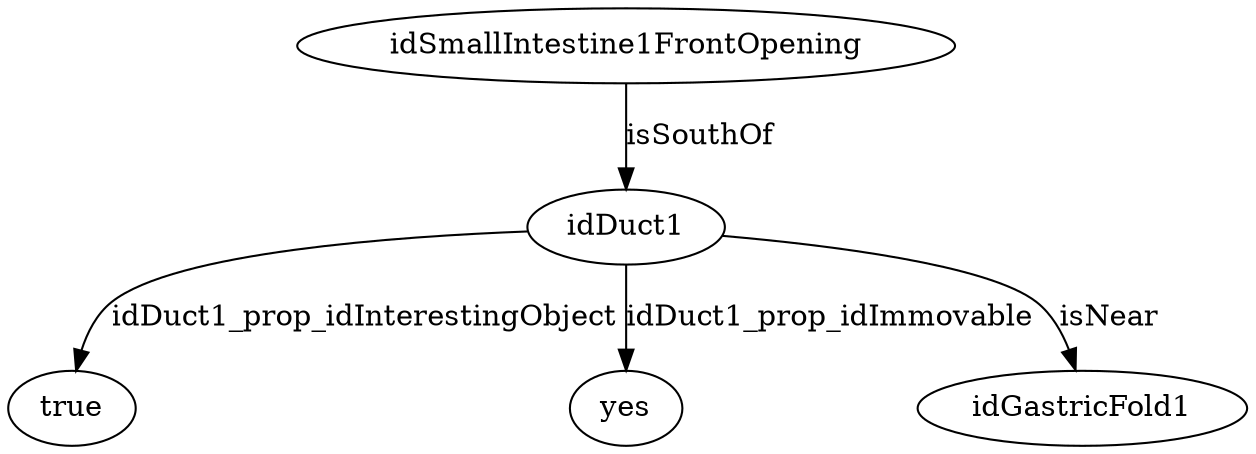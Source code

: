 strict digraph  {
idSmallIntestine1FrontOpening [node_type=entity_node, root=root];
idDuct1;
true;
yes;
idGastricFold1;
idSmallIntestine1FrontOpening -> idDuct1  [edge_type=relationship, label=isSouthOf];
idDuct1 -> true  [edge_type=property, label=idDuct1_prop_idInterestingObject];
idDuct1 -> yes  [edge_type=property, label=idDuct1_prop_idImmovable];
idDuct1 -> idGastricFold1  [edge_type=relationship, label=isNear];
}
